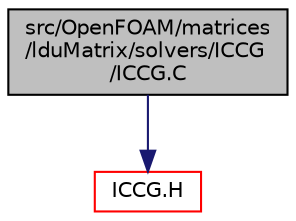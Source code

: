 digraph "src/OpenFOAM/matrices/lduMatrix/solvers/ICCG/ICCG.C"
{
  bgcolor="transparent";
  edge [fontname="Helvetica",fontsize="10",labelfontname="Helvetica",labelfontsize="10"];
  node [fontname="Helvetica",fontsize="10",shape=record];
  Node1 [label="src/OpenFOAM/matrices\l/lduMatrix/solvers/ICCG\l/ICCG.C",height=0.2,width=0.4,color="black", fillcolor="grey75", style="filled", fontcolor="black"];
  Node1 -> Node2 [color="midnightblue",fontsize="10",style="solid",fontname="Helvetica"];
  Node2 [label="ICCG.H",height=0.2,width=0.4,color="red",URL="$a08581.html"];
}
